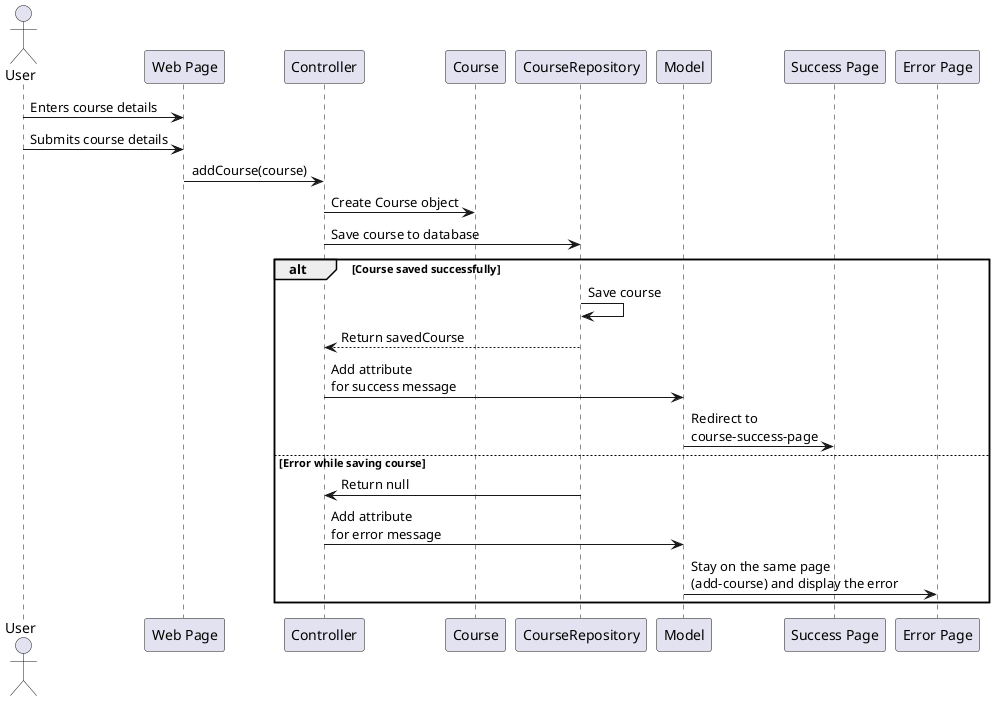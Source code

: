 @startuml

actor User
participant "Web Page" as WebPage
participant "Controller" as Controller
participant "Course" as Course
participant "CourseRepository" as CourseRepository
participant "Model" as Model
participant "Success Page" as SuccessPage
participant "Error Page" as ErrorPage

User -> WebPage: Enters course details
User -> WebPage: Submits course details

WebPage -> Controller: addCourse(course)

Controller -> Course: Create Course object
Controller -> CourseRepository: Save course to database
alt Course saved successfully
    CourseRepository -> CourseRepository: Save course
    CourseRepository --> Controller: Return savedCourse
    Controller -> Model: Add attribute\nfor success message
    Model -> SuccessPage: Redirect to\ncourse-success-page
else Error while saving course
    CourseRepository -> Controller: Return null
    Controller -> Model: Add attribute\nfor error message
    Model -> ErrorPage: Stay on the same page\n(add-course) and display the error
end

@enduml
